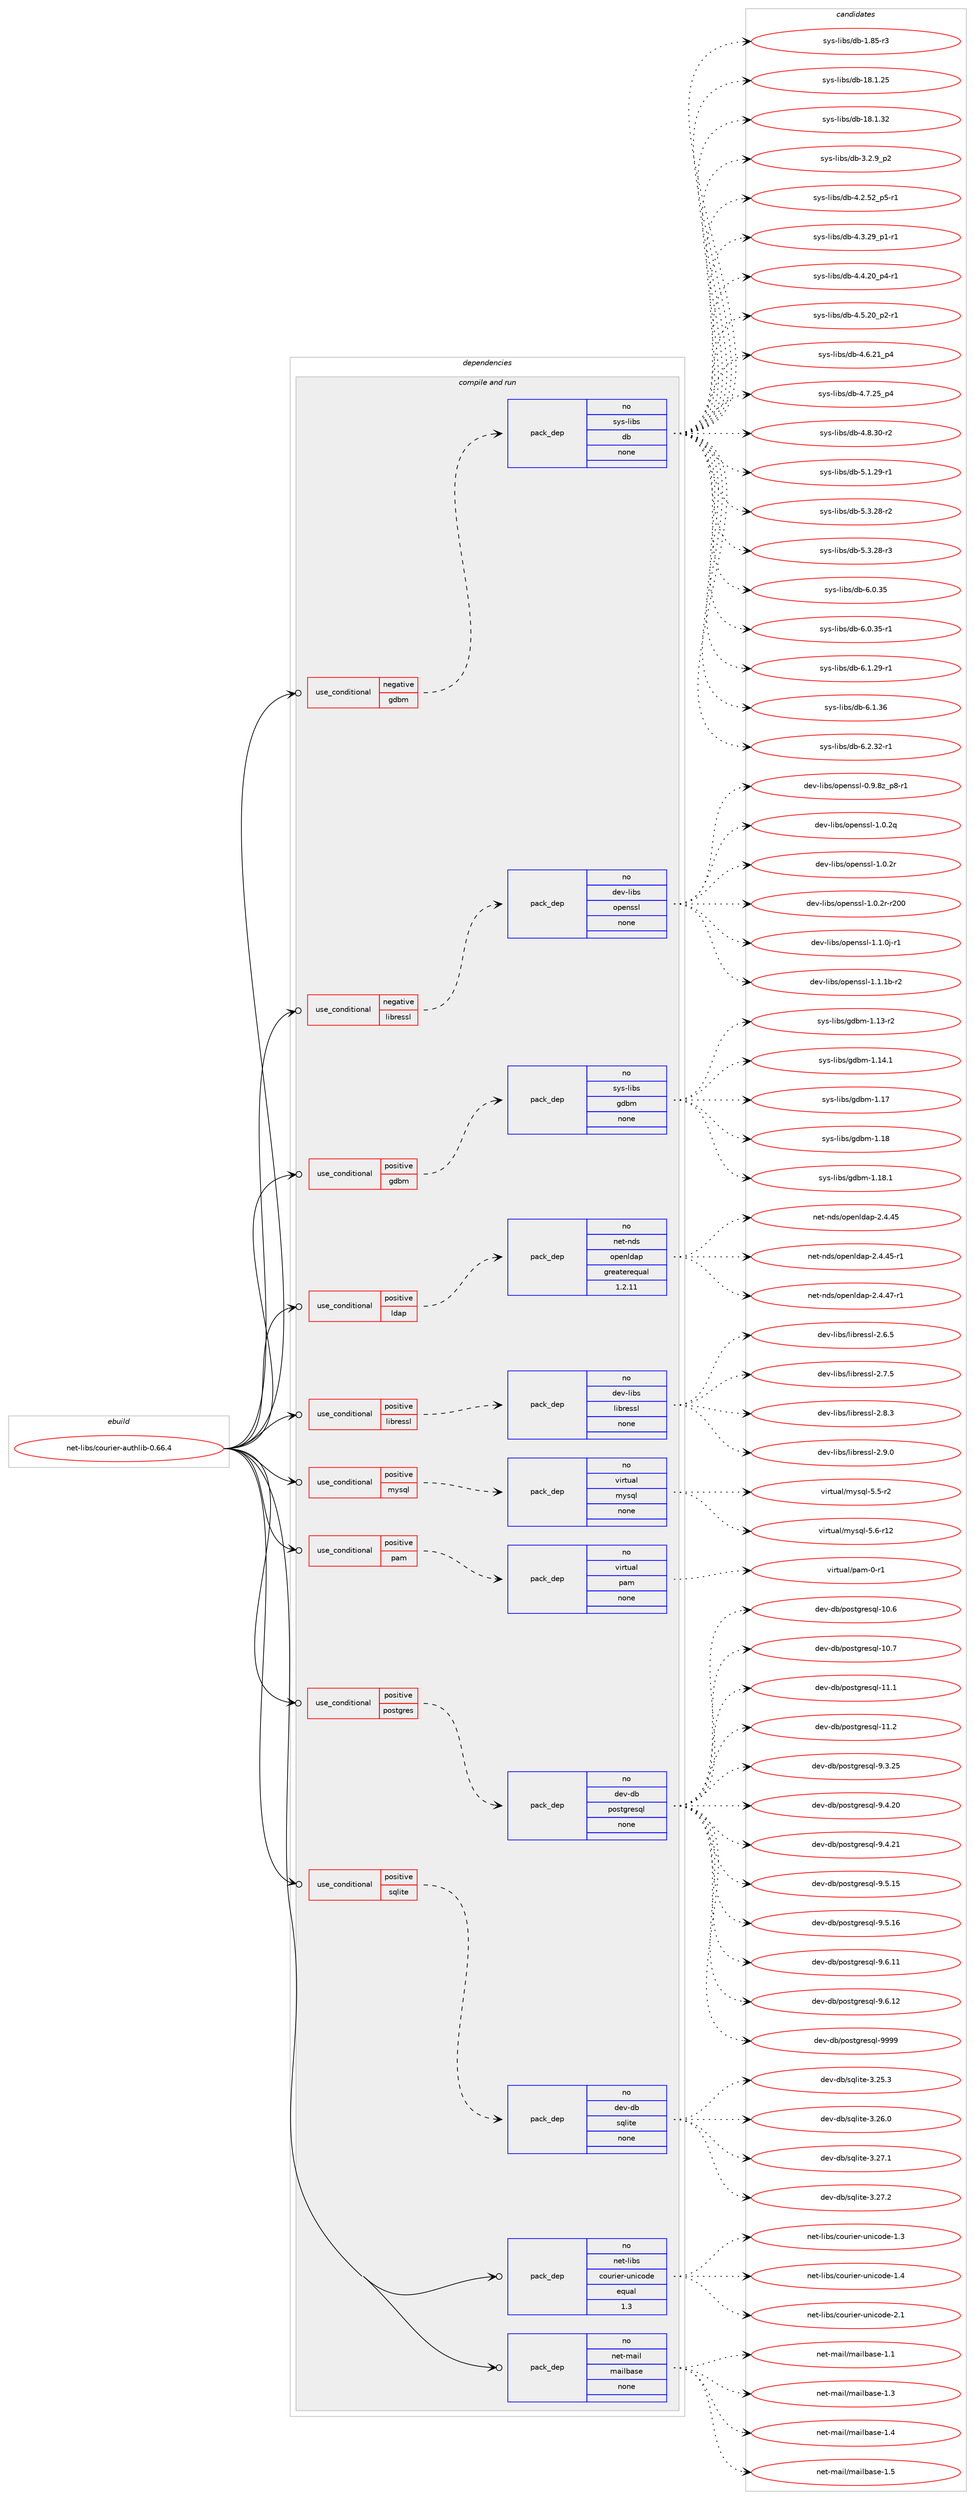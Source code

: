 digraph prolog {

# *************
# Graph options
# *************

newrank=true;
concentrate=true;
compound=true;
graph [rankdir=LR,fontname=Helvetica,fontsize=10,ranksep=1.5];#, ranksep=2.5, nodesep=0.2];
edge  [arrowhead=vee];
node  [fontname=Helvetica,fontsize=10];

# **********
# The ebuild
# **********

subgraph cluster_leftcol {
color=gray;
rank=same;
label=<<i>ebuild</i>>;
id [label="net-libs/courier-authlib-0.66.4", color=red, width=4, href="../net-libs/courier-authlib-0.66.4.svg"];
}

# ****************
# The dependencies
# ****************

subgraph cluster_midcol {
color=gray;
label=<<i>dependencies</i>>;
subgraph cluster_compile {
fillcolor="#eeeeee";
style=filled;
label=<<i>compile</i>>;
}
subgraph cluster_compileandrun {
fillcolor="#eeeeee";
style=filled;
label=<<i>compile and run</i>>;
subgraph cond445848 {
dependency1658056 [label=<<TABLE BORDER="0" CELLBORDER="1" CELLSPACING="0" CELLPADDING="4"><TR><TD ROWSPAN="3" CELLPADDING="10">use_conditional</TD></TR><TR><TD>negative</TD></TR><TR><TD>gdbm</TD></TR></TABLE>>, shape=none, color=red];
subgraph pack1185337 {
dependency1658057 [label=<<TABLE BORDER="0" CELLBORDER="1" CELLSPACING="0" CELLPADDING="4" WIDTH="220"><TR><TD ROWSPAN="6" CELLPADDING="30">pack_dep</TD></TR><TR><TD WIDTH="110">no</TD></TR><TR><TD>sys-libs</TD></TR><TR><TD>db</TD></TR><TR><TD>none</TD></TR><TR><TD></TD></TR></TABLE>>, shape=none, color=blue];
}
dependency1658056:e -> dependency1658057:w [weight=20,style="dashed",arrowhead="vee"];
}
id:e -> dependency1658056:w [weight=20,style="solid",arrowhead="odotvee"];
subgraph cond445849 {
dependency1658058 [label=<<TABLE BORDER="0" CELLBORDER="1" CELLSPACING="0" CELLPADDING="4"><TR><TD ROWSPAN="3" CELLPADDING="10">use_conditional</TD></TR><TR><TD>negative</TD></TR><TR><TD>libressl</TD></TR></TABLE>>, shape=none, color=red];
subgraph pack1185338 {
dependency1658059 [label=<<TABLE BORDER="0" CELLBORDER="1" CELLSPACING="0" CELLPADDING="4" WIDTH="220"><TR><TD ROWSPAN="6" CELLPADDING="30">pack_dep</TD></TR><TR><TD WIDTH="110">no</TD></TR><TR><TD>dev-libs</TD></TR><TR><TD>openssl</TD></TR><TR><TD>none</TD></TR><TR><TD></TD></TR></TABLE>>, shape=none, color=blue];
}
dependency1658058:e -> dependency1658059:w [weight=20,style="dashed",arrowhead="vee"];
}
id:e -> dependency1658058:w [weight=20,style="solid",arrowhead="odotvee"];
subgraph cond445850 {
dependency1658060 [label=<<TABLE BORDER="0" CELLBORDER="1" CELLSPACING="0" CELLPADDING="4"><TR><TD ROWSPAN="3" CELLPADDING="10">use_conditional</TD></TR><TR><TD>positive</TD></TR><TR><TD>gdbm</TD></TR></TABLE>>, shape=none, color=red];
subgraph pack1185339 {
dependency1658061 [label=<<TABLE BORDER="0" CELLBORDER="1" CELLSPACING="0" CELLPADDING="4" WIDTH="220"><TR><TD ROWSPAN="6" CELLPADDING="30">pack_dep</TD></TR><TR><TD WIDTH="110">no</TD></TR><TR><TD>sys-libs</TD></TR><TR><TD>gdbm</TD></TR><TR><TD>none</TD></TR><TR><TD></TD></TR></TABLE>>, shape=none, color=blue];
}
dependency1658060:e -> dependency1658061:w [weight=20,style="dashed",arrowhead="vee"];
}
id:e -> dependency1658060:w [weight=20,style="solid",arrowhead="odotvee"];
subgraph cond445851 {
dependency1658062 [label=<<TABLE BORDER="0" CELLBORDER="1" CELLSPACING="0" CELLPADDING="4"><TR><TD ROWSPAN="3" CELLPADDING="10">use_conditional</TD></TR><TR><TD>positive</TD></TR><TR><TD>ldap</TD></TR></TABLE>>, shape=none, color=red];
subgraph pack1185340 {
dependency1658063 [label=<<TABLE BORDER="0" CELLBORDER="1" CELLSPACING="0" CELLPADDING="4" WIDTH="220"><TR><TD ROWSPAN="6" CELLPADDING="30">pack_dep</TD></TR><TR><TD WIDTH="110">no</TD></TR><TR><TD>net-nds</TD></TR><TR><TD>openldap</TD></TR><TR><TD>greaterequal</TD></TR><TR><TD>1.2.11</TD></TR></TABLE>>, shape=none, color=blue];
}
dependency1658062:e -> dependency1658063:w [weight=20,style="dashed",arrowhead="vee"];
}
id:e -> dependency1658062:w [weight=20,style="solid",arrowhead="odotvee"];
subgraph cond445852 {
dependency1658064 [label=<<TABLE BORDER="0" CELLBORDER="1" CELLSPACING="0" CELLPADDING="4"><TR><TD ROWSPAN="3" CELLPADDING="10">use_conditional</TD></TR><TR><TD>positive</TD></TR><TR><TD>libressl</TD></TR></TABLE>>, shape=none, color=red];
subgraph pack1185341 {
dependency1658065 [label=<<TABLE BORDER="0" CELLBORDER="1" CELLSPACING="0" CELLPADDING="4" WIDTH="220"><TR><TD ROWSPAN="6" CELLPADDING="30">pack_dep</TD></TR><TR><TD WIDTH="110">no</TD></TR><TR><TD>dev-libs</TD></TR><TR><TD>libressl</TD></TR><TR><TD>none</TD></TR><TR><TD></TD></TR></TABLE>>, shape=none, color=blue];
}
dependency1658064:e -> dependency1658065:w [weight=20,style="dashed",arrowhead="vee"];
}
id:e -> dependency1658064:w [weight=20,style="solid",arrowhead="odotvee"];
subgraph cond445853 {
dependency1658066 [label=<<TABLE BORDER="0" CELLBORDER="1" CELLSPACING="0" CELLPADDING="4"><TR><TD ROWSPAN="3" CELLPADDING="10">use_conditional</TD></TR><TR><TD>positive</TD></TR><TR><TD>mysql</TD></TR></TABLE>>, shape=none, color=red];
subgraph pack1185342 {
dependency1658067 [label=<<TABLE BORDER="0" CELLBORDER="1" CELLSPACING="0" CELLPADDING="4" WIDTH="220"><TR><TD ROWSPAN="6" CELLPADDING="30">pack_dep</TD></TR><TR><TD WIDTH="110">no</TD></TR><TR><TD>virtual</TD></TR><TR><TD>mysql</TD></TR><TR><TD>none</TD></TR><TR><TD></TD></TR></TABLE>>, shape=none, color=blue];
}
dependency1658066:e -> dependency1658067:w [weight=20,style="dashed",arrowhead="vee"];
}
id:e -> dependency1658066:w [weight=20,style="solid",arrowhead="odotvee"];
subgraph cond445854 {
dependency1658068 [label=<<TABLE BORDER="0" CELLBORDER="1" CELLSPACING="0" CELLPADDING="4"><TR><TD ROWSPAN="3" CELLPADDING="10">use_conditional</TD></TR><TR><TD>positive</TD></TR><TR><TD>pam</TD></TR></TABLE>>, shape=none, color=red];
subgraph pack1185343 {
dependency1658069 [label=<<TABLE BORDER="0" CELLBORDER="1" CELLSPACING="0" CELLPADDING="4" WIDTH="220"><TR><TD ROWSPAN="6" CELLPADDING="30">pack_dep</TD></TR><TR><TD WIDTH="110">no</TD></TR><TR><TD>virtual</TD></TR><TR><TD>pam</TD></TR><TR><TD>none</TD></TR><TR><TD></TD></TR></TABLE>>, shape=none, color=blue];
}
dependency1658068:e -> dependency1658069:w [weight=20,style="dashed",arrowhead="vee"];
}
id:e -> dependency1658068:w [weight=20,style="solid",arrowhead="odotvee"];
subgraph cond445855 {
dependency1658070 [label=<<TABLE BORDER="0" CELLBORDER="1" CELLSPACING="0" CELLPADDING="4"><TR><TD ROWSPAN="3" CELLPADDING="10">use_conditional</TD></TR><TR><TD>positive</TD></TR><TR><TD>postgres</TD></TR></TABLE>>, shape=none, color=red];
subgraph pack1185344 {
dependency1658071 [label=<<TABLE BORDER="0" CELLBORDER="1" CELLSPACING="0" CELLPADDING="4" WIDTH="220"><TR><TD ROWSPAN="6" CELLPADDING="30">pack_dep</TD></TR><TR><TD WIDTH="110">no</TD></TR><TR><TD>dev-db</TD></TR><TR><TD>postgresql</TD></TR><TR><TD>none</TD></TR><TR><TD></TD></TR></TABLE>>, shape=none, color=blue];
}
dependency1658070:e -> dependency1658071:w [weight=20,style="dashed",arrowhead="vee"];
}
id:e -> dependency1658070:w [weight=20,style="solid",arrowhead="odotvee"];
subgraph cond445856 {
dependency1658072 [label=<<TABLE BORDER="0" CELLBORDER="1" CELLSPACING="0" CELLPADDING="4"><TR><TD ROWSPAN="3" CELLPADDING="10">use_conditional</TD></TR><TR><TD>positive</TD></TR><TR><TD>sqlite</TD></TR></TABLE>>, shape=none, color=red];
subgraph pack1185345 {
dependency1658073 [label=<<TABLE BORDER="0" CELLBORDER="1" CELLSPACING="0" CELLPADDING="4" WIDTH="220"><TR><TD ROWSPAN="6" CELLPADDING="30">pack_dep</TD></TR><TR><TD WIDTH="110">no</TD></TR><TR><TD>dev-db</TD></TR><TR><TD>sqlite</TD></TR><TR><TD>none</TD></TR><TR><TD></TD></TR></TABLE>>, shape=none, color=blue];
}
dependency1658072:e -> dependency1658073:w [weight=20,style="dashed",arrowhead="vee"];
}
id:e -> dependency1658072:w [weight=20,style="solid",arrowhead="odotvee"];
subgraph pack1185346 {
dependency1658074 [label=<<TABLE BORDER="0" CELLBORDER="1" CELLSPACING="0" CELLPADDING="4" WIDTH="220"><TR><TD ROWSPAN="6" CELLPADDING="30">pack_dep</TD></TR><TR><TD WIDTH="110">no</TD></TR><TR><TD>net-libs</TD></TR><TR><TD>courier-unicode</TD></TR><TR><TD>equal</TD></TR><TR><TD>1.3</TD></TR></TABLE>>, shape=none, color=blue];
}
id:e -> dependency1658074:w [weight=20,style="solid",arrowhead="odotvee"];
subgraph pack1185347 {
dependency1658075 [label=<<TABLE BORDER="0" CELLBORDER="1" CELLSPACING="0" CELLPADDING="4" WIDTH="220"><TR><TD ROWSPAN="6" CELLPADDING="30">pack_dep</TD></TR><TR><TD WIDTH="110">no</TD></TR><TR><TD>net-mail</TD></TR><TR><TD>mailbase</TD></TR><TR><TD>none</TD></TR><TR><TD></TD></TR></TABLE>>, shape=none, color=blue];
}
id:e -> dependency1658075:w [weight=20,style="solid",arrowhead="odotvee"];
}
subgraph cluster_run {
fillcolor="#eeeeee";
style=filled;
label=<<i>run</i>>;
}
}

# **************
# The candidates
# **************

subgraph cluster_choices {
rank=same;
color=gray;
label=<<i>candidates</i>>;

subgraph choice1185337 {
color=black;
nodesep=1;
choice1151211154510810598115471009845494656534511451 [label="sys-libs/db-1.85-r3", color=red, width=4,href="../sys-libs/db-1.85-r3.svg"];
choice115121115451081059811547100984549564649465053 [label="sys-libs/db-18.1.25", color=red, width=4,href="../sys-libs/db-18.1.25.svg"];
choice115121115451081059811547100984549564649465150 [label="sys-libs/db-18.1.32", color=red, width=4,href="../sys-libs/db-18.1.32.svg"];
choice115121115451081059811547100984551465046579511250 [label="sys-libs/db-3.2.9_p2", color=red, width=4,href="../sys-libs/db-3.2.9_p2.svg"];
choice115121115451081059811547100984552465046535095112534511449 [label="sys-libs/db-4.2.52_p5-r1", color=red, width=4,href="../sys-libs/db-4.2.52_p5-r1.svg"];
choice115121115451081059811547100984552465146505795112494511449 [label="sys-libs/db-4.3.29_p1-r1", color=red, width=4,href="../sys-libs/db-4.3.29_p1-r1.svg"];
choice115121115451081059811547100984552465246504895112524511449 [label="sys-libs/db-4.4.20_p4-r1", color=red, width=4,href="../sys-libs/db-4.4.20_p4-r1.svg"];
choice115121115451081059811547100984552465346504895112504511449 [label="sys-libs/db-4.5.20_p2-r1", color=red, width=4,href="../sys-libs/db-4.5.20_p2-r1.svg"];
choice11512111545108105981154710098455246544650499511252 [label="sys-libs/db-4.6.21_p4", color=red, width=4,href="../sys-libs/db-4.6.21_p4.svg"];
choice11512111545108105981154710098455246554650539511252 [label="sys-libs/db-4.7.25_p4", color=red, width=4,href="../sys-libs/db-4.7.25_p4.svg"];
choice11512111545108105981154710098455246564651484511450 [label="sys-libs/db-4.8.30-r2", color=red, width=4,href="../sys-libs/db-4.8.30-r2.svg"];
choice11512111545108105981154710098455346494650574511449 [label="sys-libs/db-5.1.29-r1", color=red, width=4,href="../sys-libs/db-5.1.29-r1.svg"];
choice11512111545108105981154710098455346514650564511450 [label="sys-libs/db-5.3.28-r2", color=red, width=4,href="../sys-libs/db-5.3.28-r2.svg"];
choice11512111545108105981154710098455346514650564511451 [label="sys-libs/db-5.3.28-r3", color=red, width=4,href="../sys-libs/db-5.3.28-r3.svg"];
choice1151211154510810598115471009845544648465153 [label="sys-libs/db-6.0.35", color=red, width=4,href="../sys-libs/db-6.0.35.svg"];
choice11512111545108105981154710098455446484651534511449 [label="sys-libs/db-6.0.35-r1", color=red, width=4,href="../sys-libs/db-6.0.35-r1.svg"];
choice11512111545108105981154710098455446494650574511449 [label="sys-libs/db-6.1.29-r1", color=red, width=4,href="../sys-libs/db-6.1.29-r1.svg"];
choice1151211154510810598115471009845544649465154 [label="sys-libs/db-6.1.36", color=red, width=4,href="../sys-libs/db-6.1.36.svg"];
choice11512111545108105981154710098455446504651504511449 [label="sys-libs/db-6.2.32-r1", color=red, width=4,href="../sys-libs/db-6.2.32-r1.svg"];
dependency1658057:e -> choice1151211154510810598115471009845494656534511451:w [style=dotted,weight="100"];
dependency1658057:e -> choice115121115451081059811547100984549564649465053:w [style=dotted,weight="100"];
dependency1658057:e -> choice115121115451081059811547100984549564649465150:w [style=dotted,weight="100"];
dependency1658057:e -> choice115121115451081059811547100984551465046579511250:w [style=dotted,weight="100"];
dependency1658057:e -> choice115121115451081059811547100984552465046535095112534511449:w [style=dotted,weight="100"];
dependency1658057:e -> choice115121115451081059811547100984552465146505795112494511449:w [style=dotted,weight="100"];
dependency1658057:e -> choice115121115451081059811547100984552465246504895112524511449:w [style=dotted,weight="100"];
dependency1658057:e -> choice115121115451081059811547100984552465346504895112504511449:w [style=dotted,weight="100"];
dependency1658057:e -> choice11512111545108105981154710098455246544650499511252:w [style=dotted,weight="100"];
dependency1658057:e -> choice11512111545108105981154710098455246554650539511252:w [style=dotted,weight="100"];
dependency1658057:e -> choice11512111545108105981154710098455246564651484511450:w [style=dotted,weight="100"];
dependency1658057:e -> choice11512111545108105981154710098455346494650574511449:w [style=dotted,weight="100"];
dependency1658057:e -> choice11512111545108105981154710098455346514650564511450:w [style=dotted,weight="100"];
dependency1658057:e -> choice11512111545108105981154710098455346514650564511451:w [style=dotted,weight="100"];
dependency1658057:e -> choice1151211154510810598115471009845544648465153:w [style=dotted,weight="100"];
dependency1658057:e -> choice11512111545108105981154710098455446484651534511449:w [style=dotted,weight="100"];
dependency1658057:e -> choice11512111545108105981154710098455446494650574511449:w [style=dotted,weight="100"];
dependency1658057:e -> choice1151211154510810598115471009845544649465154:w [style=dotted,weight="100"];
dependency1658057:e -> choice11512111545108105981154710098455446504651504511449:w [style=dotted,weight="100"];
}
subgraph choice1185338 {
color=black;
nodesep=1;
choice10010111845108105981154711111210111011511510845484657465612295112564511449 [label="dev-libs/openssl-0.9.8z_p8-r1", color=red, width=4,href="../dev-libs/openssl-0.9.8z_p8-r1.svg"];
choice100101118451081059811547111112101110115115108454946484650113 [label="dev-libs/openssl-1.0.2q", color=red, width=4,href="../dev-libs/openssl-1.0.2q.svg"];
choice100101118451081059811547111112101110115115108454946484650114 [label="dev-libs/openssl-1.0.2r", color=red, width=4,href="../dev-libs/openssl-1.0.2r.svg"];
choice10010111845108105981154711111210111011511510845494648465011445114504848 [label="dev-libs/openssl-1.0.2r-r200", color=red, width=4,href="../dev-libs/openssl-1.0.2r-r200.svg"];
choice1001011184510810598115471111121011101151151084549464946481064511449 [label="dev-libs/openssl-1.1.0j-r1", color=red, width=4,href="../dev-libs/openssl-1.1.0j-r1.svg"];
choice100101118451081059811547111112101110115115108454946494649984511450 [label="dev-libs/openssl-1.1.1b-r2", color=red, width=4,href="../dev-libs/openssl-1.1.1b-r2.svg"];
dependency1658059:e -> choice10010111845108105981154711111210111011511510845484657465612295112564511449:w [style=dotted,weight="100"];
dependency1658059:e -> choice100101118451081059811547111112101110115115108454946484650113:w [style=dotted,weight="100"];
dependency1658059:e -> choice100101118451081059811547111112101110115115108454946484650114:w [style=dotted,weight="100"];
dependency1658059:e -> choice10010111845108105981154711111210111011511510845494648465011445114504848:w [style=dotted,weight="100"];
dependency1658059:e -> choice1001011184510810598115471111121011101151151084549464946481064511449:w [style=dotted,weight="100"];
dependency1658059:e -> choice100101118451081059811547111112101110115115108454946494649984511450:w [style=dotted,weight="100"];
}
subgraph choice1185339 {
color=black;
nodesep=1;
choice1151211154510810598115471031009810945494649514511450 [label="sys-libs/gdbm-1.13-r2", color=red, width=4,href="../sys-libs/gdbm-1.13-r2.svg"];
choice1151211154510810598115471031009810945494649524649 [label="sys-libs/gdbm-1.14.1", color=red, width=4,href="../sys-libs/gdbm-1.14.1.svg"];
choice115121115451081059811547103100981094549464955 [label="sys-libs/gdbm-1.17", color=red, width=4,href="../sys-libs/gdbm-1.17.svg"];
choice115121115451081059811547103100981094549464956 [label="sys-libs/gdbm-1.18", color=red, width=4,href="../sys-libs/gdbm-1.18.svg"];
choice1151211154510810598115471031009810945494649564649 [label="sys-libs/gdbm-1.18.1", color=red, width=4,href="../sys-libs/gdbm-1.18.1.svg"];
dependency1658061:e -> choice1151211154510810598115471031009810945494649514511450:w [style=dotted,weight="100"];
dependency1658061:e -> choice1151211154510810598115471031009810945494649524649:w [style=dotted,weight="100"];
dependency1658061:e -> choice115121115451081059811547103100981094549464955:w [style=dotted,weight="100"];
dependency1658061:e -> choice115121115451081059811547103100981094549464956:w [style=dotted,weight="100"];
dependency1658061:e -> choice1151211154510810598115471031009810945494649564649:w [style=dotted,weight="100"];
}
subgraph choice1185340 {
color=black;
nodesep=1;
choice11010111645110100115471111121011101081009711245504652465253 [label="net-nds/openldap-2.4.45", color=red, width=4,href="../net-nds/openldap-2.4.45.svg"];
choice110101116451101001154711111210111010810097112455046524652534511449 [label="net-nds/openldap-2.4.45-r1", color=red, width=4,href="../net-nds/openldap-2.4.45-r1.svg"];
choice110101116451101001154711111210111010810097112455046524652554511449 [label="net-nds/openldap-2.4.47-r1", color=red, width=4,href="../net-nds/openldap-2.4.47-r1.svg"];
dependency1658063:e -> choice11010111645110100115471111121011101081009711245504652465253:w [style=dotted,weight="100"];
dependency1658063:e -> choice110101116451101001154711111210111010810097112455046524652534511449:w [style=dotted,weight="100"];
dependency1658063:e -> choice110101116451101001154711111210111010810097112455046524652554511449:w [style=dotted,weight="100"];
}
subgraph choice1185341 {
color=black;
nodesep=1;
choice10010111845108105981154710810598114101115115108455046544653 [label="dev-libs/libressl-2.6.5", color=red, width=4,href="../dev-libs/libressl-2.6.5.svg"];
choice10010111845108105981154710810598114101115115108455046554653 [label="dev-libs/libressl-2.7.5", color=red, width=4,href="../dev-libs/libressl-2.7.5.svg"];
choice10010111845108105981154710810598114101115115108455046564651 [label="dev-libs/libressl-2.8.3", color=red, width=4,href="../dev-libs/libressl-2.8.3.svg"];
choice10010111845108105981154710810598114101115115108455046574648 [label="dev-libs/libressl-2.9.0", color=red, width=4,href="../dev-libs/libressl-2.9.0.svg"];
dependency1658065:e -> choice10010111845108105981154710810598114101115115108455046544653:w [style=dotted,weight="100"];
dependency1658065:e -> choice10010111845108105981154710810598114101115115108455046554653:w [style=dotted,weight="100"];
dependency1658065:e -> choice10010111845108105981154710810598114101115115108455046564651:w [style=dotted,weight="100"];
dependency1658065:e -> choice10010111845108105981154710810598114101115115108455046574648:w [style=dotted,weight="100"];
}
subgraph choice1185342 {
color=black;
nodesep=1;
choice1181051141161179710847109121115113108455346534511450 [label="virtual/mysql-5.5-r2", color=red, width=4,href="../virtual/mysql-5.5-r2.svg"];
choice118105114116117971084710912111511310845534654451144950 [label="virtual/mysql-5.6-r12", color=red, width=4,href="../virtual/mysql-5.6-r12.svg"];
dependency1658067:e -> choice1181051141161179710847109121115113108455346534511450:w [style=dotted,weight="100"];
dependency1658067:e -> choice118105114116117971084710912111511310845534654451144950:w [style=dotted,weight="100"];
}
subgraph choice1185343 {
color=black;
nodesep=1;
choice11810511411611797108471129710945484511449 [label="virtual/pam-0-r1", color=red, width=4,href="../virtual/pam-0-r1.svg"];
dependency1658069:e -> choice11810511411611797108471129710945484511449:w [style=dotted,weight="100"];
}
subgraph choice1185344 {
color=black;
nodesep=1;
choice1001011184510098471121111151161031141011151131084549484654 [label="dev-db/postgresql-10.6", color=red, width=4,href="../dev-db/postgresql-10.6.svg"];
choice1001011184510098471121111151161031141011151131084549484655 [label="dev-db/postgresql-10.7", color=red, width=4,href="../dev-db/postgresql-10.7.svg"];
choice1001011184510098471121111151161031141011151131084549494649 [label="dev-db/postgresql-11.1", color=red, width=4,href="../dev-db/postgresql-11.1.svg"];
choice1001011184510098471121111151161031141011151131084549494650 [label="dev-db/postgresql-11.2", color=red, width=4,href="../dev-db/postgresql-11.2.svg"];
choice10010111845100984711211111511610311410111511310845574651465053 [label="dev-db/postgresql-9.3.25", color=red, width=4,href="../dev-db/postgresql-9.3.25.svg"];
choice10010111845100984711211111511610311410111511310845574652465048 [label="dev-db/postgresql-9.4.20", color=red, width=4,href="../dev-db/postgresql-9.4.20.svg"];
choice10010111845100984711211111511610311410111511310845574652465049 [label="dev-db/postgresql-9.4.21", color=red, width=4,href="../dev-db/postgresql-9.4.21.svg"];
choice10010111845100984711211111511610311410111511310845574653464953 [label="dev-db/postgresql-9.5.15", color=red, width=4,href="../dev-db/postgresql-9.5.15.svg"];
choice10010111845100984711211111511610311410111511310845574653464954 [label="dev-db/postgresql-9.5.16", color=red, width=4,href="../dev-db/postgresql-9.5.16.svg"];
choice10010111845100984711211111511610311410111511310845574654464949 [label="dev-db/postgresql-9.6.11", color=red, width=4,href="../dev-db/postgresql-9.6.11.svg"];
choice10010111845100984711211111511610311410111511310845574654464950 [label="dev-db/postgresql-9.6.12", color=red, width=4,href="../dev-db/postgresql-9.6.12.svg"];
choice1001011184510098471121111151161031141011151131084557575757 [label="dev-db/postgresql-9999", color=red, width=4,href="../dev-db/postgresql-9999.svg"];
dependency1658071:e -> choice1001011184510098471121111151161031141011151131084549484654:w [style=dotted,weight="100"];
dependency1658071:e -> choice1001011184510098471121111151161031141011151131084549484655:w [style=dotted,weight="100"];
dependency1658071:e -> choice1001011184510098471121111151161031141011151131084549494649:w [style=dotted,weight="100"];
dependency1658071:e -> choice1001011184510098471121111151161031141011151131084549494650:w [style=dotted,weight="100"];
dependency1658071:e -> choice10010111845100984711211111511610311410111511310845574651465053:w [style=dotted,weight="100"];
dependency1658071:e -> choice10010111845100984711211111511610311410111511310845574652465048:w [style=dotted,weight="100"];
dependency1658071:e -> choice10010111845100984711211111511610311410111511310845574652465049:w [style=dotted,weight="100"];
dependency1658071:e -> choice10010111845100984711211111511610311410111511310845574653464953:w [style=dotted,weight="100"];
dependency1658071:e -> choice10010111845100984711211111511610311410111511310845574653464954:w [style=dotted,weight="100"];
dependency1658071:e -> choice10010111845100984711211111511610311410111511310845574654464949:w [style=dotted,weight="100"];
dependency1658071:e -> choice10010111845100984711211111511610311410111511310845574654464950:w [style=dotted,weight="100"];
dependency1658071:e -> choice1001011184510098471121111151161031141011151131084557575757:w [style=dotted,weight="100"];
}
subgraph choice1185345 {
color=black;
nodesep=1;
choice10010111845100984711511310810511610145514650534651 [label="dev-db/sqlite-3.25.3", color=red, width=4,href="../dev-db/sqlite-3.25.3.svg"];
choice10010111845100984711511310810511610145514650544648 [label="dev-db/sqlite-3.26.0", color=red, width=4,href="../dev-db/sqlite-3.26.0.svg"];
choice10010111845100984711511310810511610145514650554649 [label="dev-db/sqlite-3.27.1", color=red, width=4,href="../dev-db/sqlite-3.27.1.svg"];
choice10010111845100984711511310810511610145514650554650 [label="dev-db/sqlite-3.27.2", color=red, width=4,href="../dev-db/sqlite-3.27.2.svg"];
dependency1658073:e -> choice10010111845100984711511310810511610145514650534651:w [style=dotted,weight="100"];
dependency1658073:e -> choice10010111845100984711511310810511610145514650544648:w [style=dotted,weight="100"];
dependency1658073:e -> choice10010111845100984711511310810511610145514650554649:w [style=dotted,weight="100"];
dependency1658073:e -> choice10010111845100984711511310810511610145514650554650:w [style=dotted,weight="100"];
}
subgraph choice1185346 {
color=black;
nodesep=1;
choice11010111645108105981154799111117114105101114451171101059911110010145494651 [label="net-libs/courier-unicode-1.3", color=red, width=4,href="../net-libs/courier-unicode-1.3.svg"];
choice11010111645108105981154799111117114105101114451171101059911110010145494652 [label="net-libs/courier-unicode-1.4", color=red, width=4,href="../net-libs/courier-unicode-1.4.svg"];
choice11010111645108105981154799111117114105101114451171101059911110010145504649 [label="net-libs/courier-unicode-2.1", color=red, width=4,href="../net-libs/courier-unicode-2.1.svg"];
dependency1658074:e -> choice11010111645108105981154799111117114105101114451171101059911110010145494651:w [style=dotted,weight="100"];
dependency1658074:e -> choice11010111645108105981154799111117114105101114451171101059911110010145494652:w [style=dotted,weight="100"];
dependency1658074:e -> choice11010111645108105981154799111117114105101114451171101059911110010145504649:w [style=dotted,weight="100"];
}
subgraph choice1185347 {
color=black;
nodesep=1;
choice11010111645109971051084710997105108989711510145494649 [label="net-mail/mailbase-1.1", color=red, width=4,href="../net-mail/mailbase-1.1.svg"];
choice11010111645109971051084710997105108989711510145494651 [label="net-mail/mailbase-1.3", color=red, width=4,href="../net-mail/mailbase-1.3.svg"];
choice11010111645109971051084710997105108989711510145494652 [label="net-mail/mailbase-1.4", color=red, width=4,href="../net-mail/mailbase-1.4.svg"];
choice11010111645109971051084710997105108989711510145494653 [label="net-mail/mailbase-1.5", color=red, width=4,href="../net-mail/mailbase-1.5.svg"];
dependency1658075:e -> choice11010111645109971051084710997105108989711510145494649:w [style=dotted,weight="100"];
dependency1658075:e -> choice11010111645109971051084710997105108989711510145494651:w [style=dotted,weight="100"];
dependency1658075:e -> choice11010111645109971051084710997105108989711510145494652:w [style=dotted,weight="100"];
dependency1658075:e -> choice11010111645109971051084710997105108989711510145494653:w [style=dotted,weight="100"];
}
}

}
